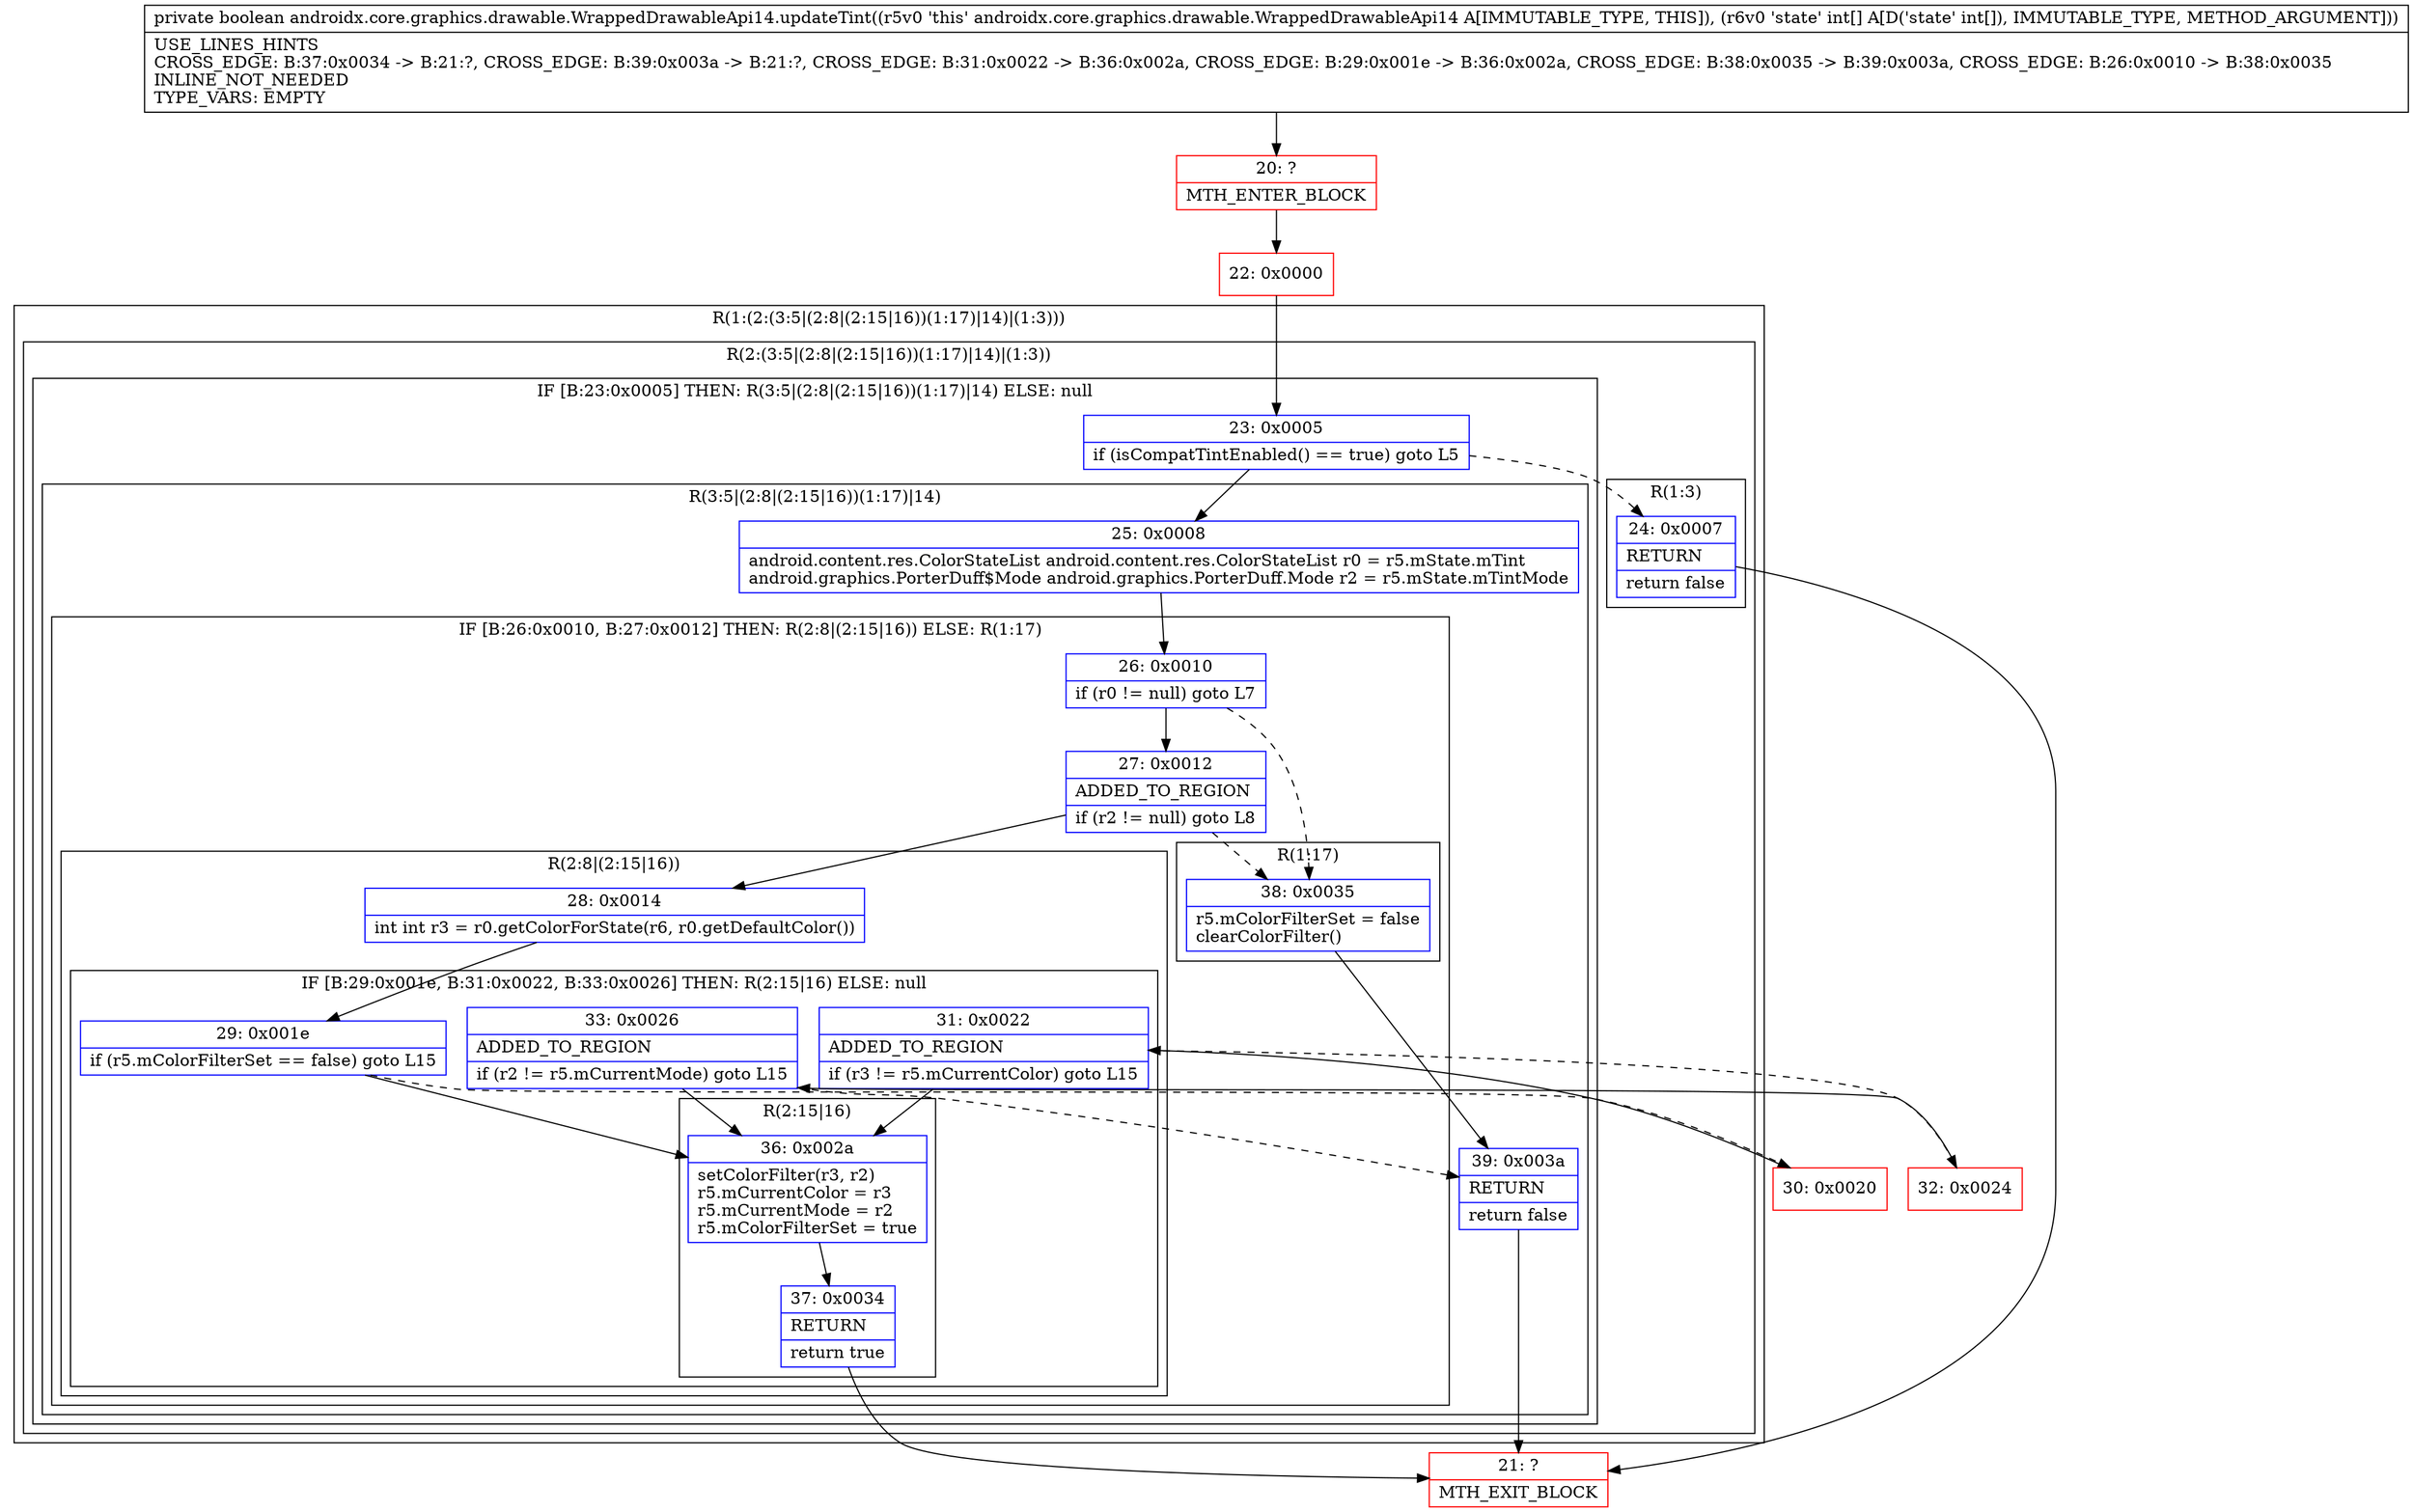 digraph "CFG forandroidx.core.graphics.drawable.WrappedDrawableApi14.updateTint([I)Z" {
subgraph cluster_Region_2102744167 {
label = "R(1:(2:(3:5|(2:8|(2:15|16))(1:17)|14)|(1:3)))";
node [shape=record,color=blue];
subgraph cluster_Region_439686135 {
label = "R(2:(3:5|(2:8|(2:15|16))(1:17)|14)|(1:3))";
node [shape=record,color=blue];
subgraph cluster_IfRegion_628584354 {
label = "IF [B:23:0x0005] THEN: R(3:5|(2:8|(2:15|16))(1:17)|14) ELSE: null";
node [shape=record,color=blue];
Node_23 [shape=record,label="{23\:\ 0x0005|if (isCompatTintEnabled() == true) goto L5\l}"];
subgraph cluster_Region_505304050 {
label = "R(3:5|(2:8|(2:15|16))(1:17)|14)";
node [shape=record,color=blue];
Node_25 [shape=record,label="{25\:\ 0x0008|android.content.res.ColorStateList android.content.res.ColorStateList r0 = r5.mState.mTint\landroid.graphics.PorterDuff$Mode android.graphics.PorterDuff.Mode r2 = r5.mState.mTintMode\l}"];
subgraph cluster_IfRegion_909142047 {
label = "IF [B:26:0x0010, B:27:0x0012] THEN: R(2:8|(2:15|16)) ELSE: R(1:17)";
node [shape=record,color=blue];
Node_26 [shape=record,label="{26\:\ 0x0010|if (r0 != null) goto L7\l}"];
Node_27 [shape=record,label="{27\:\ 0x0012|ADDED_TO_REGION\l|if (r2 != null) goto L8\l}"];
subgraph cluster_Region_1869653884 {
label = "R(2:8|(2:15|16))";
node [shape=record,color=blue];
Node_28 [shape=record,label="{28\:\ 0x0014|int int r3 = r0.getColorForState(r6, r0.getDefaultColor())\l}"];
subgraph cluster_IfRegion_1991825850 {
label = "IF [B:29:0x001e, B:31:0x0022, B:33:0x0026] THEN: R(2:15|16) ELSE: null";
node [shape=record,color=blue];
Node_29 [shape=record,label="{29\:\ 0x001e|if (r5.mColorFilterSet == false) goto L15\l}"];
Node_31 [shape=record,label="{31\:\ 0x0022|ADDED_TO_REGION\l|if (r3 != r5.mCurrentColor) goto L15\l}"];
Node_33 [shape=record,label="{33\:\ 0x0026|ADDED_TO_REGION\l|if (r2 != r5.mCurrentMode) goto L15\l}"];
subgraph cluster_Region_450200924 {
label = "R(2:15|16)";
node [shape=record,color=blue];
Node_36 [shape=record,label="{36\:\ 0x002a|setColorFilter(r3, r2)\lr5.mCurrentColor = r3\lr5.mCurrentMode = r2\lr5.mColorFilterSet = true\l}"];
Node_37 [shape=record,label="{37\:\ 0x0034|RETURN\l|return true\l}"];
}
}
}
subgraph cluster_Region_1268133254 {
label = "R(1:17)";
node [shape=record,color=blue];
Node_38 [shape=record,label="{38\:\ 0x0035|r5.mColorFilterSet = false\lclearColorFilter()\l}"];
}
}
Node_39 [shape=record,label="{39\:\ 0x003a|RETURN\l|return false\l}"];
}
}
subgraph cluster_Region_473411327 {
label = "R(1:3)";
node [shape=record,color=blue];
Node_24 [shape=record,label="{24\:\ 0x0007|RETURN\l|return false\l}"];
}
}
}
Node_20 [shape=record,color=red,label="{20\:\ ?|MTH_ENTER_BLOCK\l}"];
Node_22 [shape=record,color=red,label="{22\:\ 0x0000}"];
Node_21 [shape=record,color=red,label="{21\:\ ?|MTH_EXIT_BLOCK\l}"];
Node_30 [shape=record,color=red,label="{30\:\ 0x0020}"];
Node_32 [shape=record,color=red,label="{32\:\ 0x0024}"];
MethodNode[shape=record,label="{private boolean androidx.core.graphics.drawable.WrappedDrawableApi14.updateTint((r5v0 'this' androidx.core.graphics.drawable.WrappedDrawableApi14 A[IMMUTABLE_TYPE, THIS]), (r6v0 'state' int[] A[D('state' int[]), IMMUTABLE_TYPE, METHOD_ARGUMENT]))  | USE_LINES_HINTS\lCROSS_EDGE: B:37:0x0034 \-\> B:21:?, CROSS_EDGE: B:39:0x003a \-\> B:21:?, CROSS_EDGE: B:31:0x0022 \-\> B:36:0x002a, CROSS_EDGE: B:29:0x001e \-\> B:36:0x002a, CROSS_EDGE: B:38:0x0035 \-\> B:39:0x003a, CROSS_EDGE: B:26:0x0010 \-\> B:38:0x0035\lINLINE_NOT_NEEDED\lTYPE_VARS: EMPTY\l}"];
MethodNode -> Node_20;Node_23 -> Node_24[style=dashed];
Node_23 -> Node_25;
Node_25 -> Node_26;
Node_26 -> Node_27;
Node_26 -> Node_38[style=dashed];
Node_27 -> Node_28;
Node_27 -> Node_38[style=dashed];
Node_28 -> Node_29;
Node_29 -> Node_30[style=dashed];
Node_29 -> Node_36;
Node_31 -> Node_32[style=dashed];
Node_31 -> Node_36;
Node_33 -> Node_36;
Node_33 -> Node_39[style=dashed];
Node_36 -> Node_37;
Node_37 -> Node_21;
Node_38 -> Node_39;
Node_39 -> Node_21;
Node_24 -> Node_21;
Node_20 -> Node_22;
Node_22 -> Node_23;
Node_30 -> Node_31;
Node_32 -> Node_33;
}


